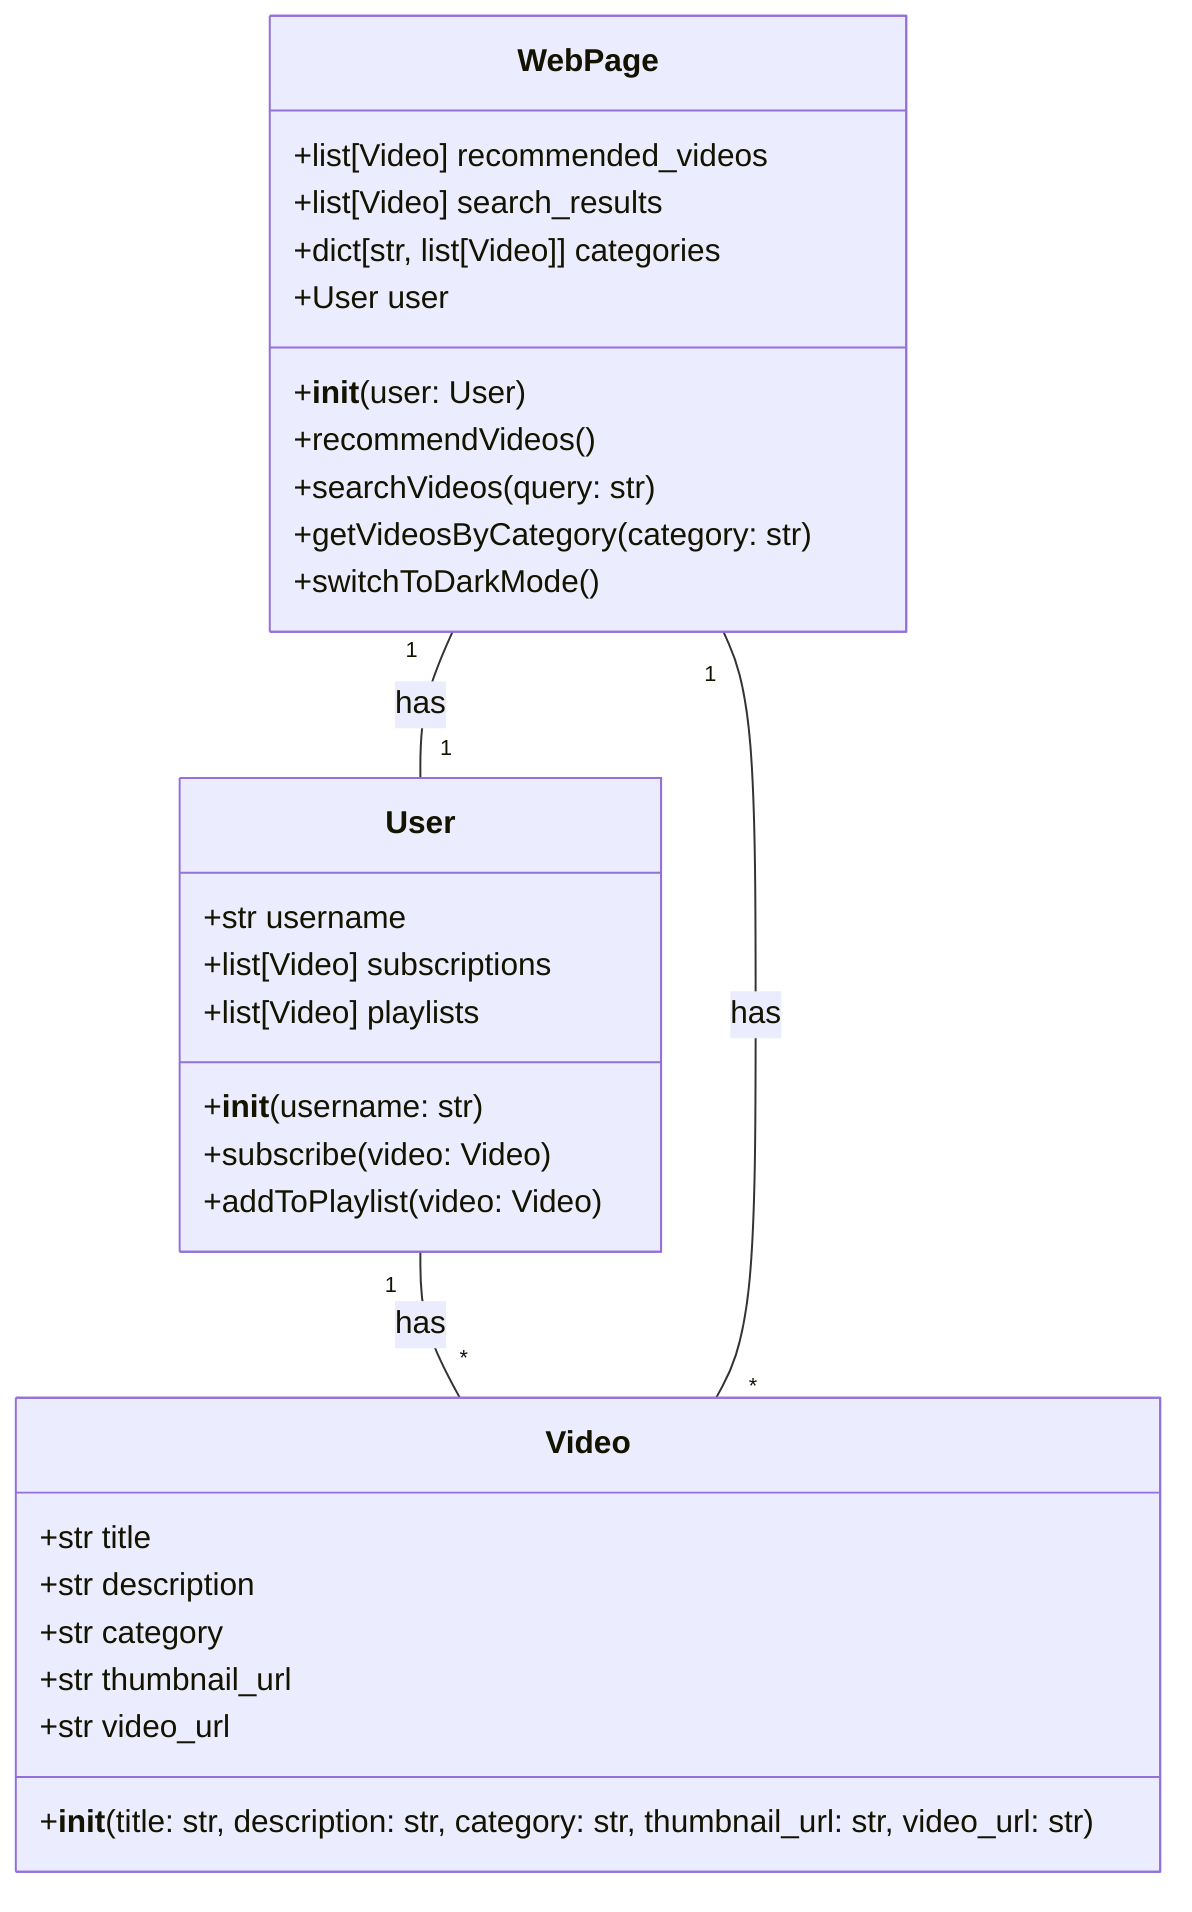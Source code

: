 classDiagram
    class Video{
        +str title
        +str description
        +str category
        +str thumbnail_url
        +str video_url
        +__init__(title: str, description: str, category: str, thumbnail_url: str, video_url: str)
    }
    class User{
        +str username
        +list[Video] subscriptions
        +list[Video] playlists
        +__init__(username: str)
        +subscribe(video: Video)
        +addToPlaylist(video: Video)
    }
    class WebPage{
        +list[Video] recommended_videos
        +list[Video] search_results
        +dict[str, list[Video]] categories
        +User user
        +__init__(user: User)
        +recommendVideos()
        +searchVideos(query: str)
        +getVideosByCategory(category: str)
        +switchToDarkMode()
    }
    User "1" -- "*" Video: has
    WebPage "1" -- "1" User: has
    WebPage "1" -- "*" Video: has